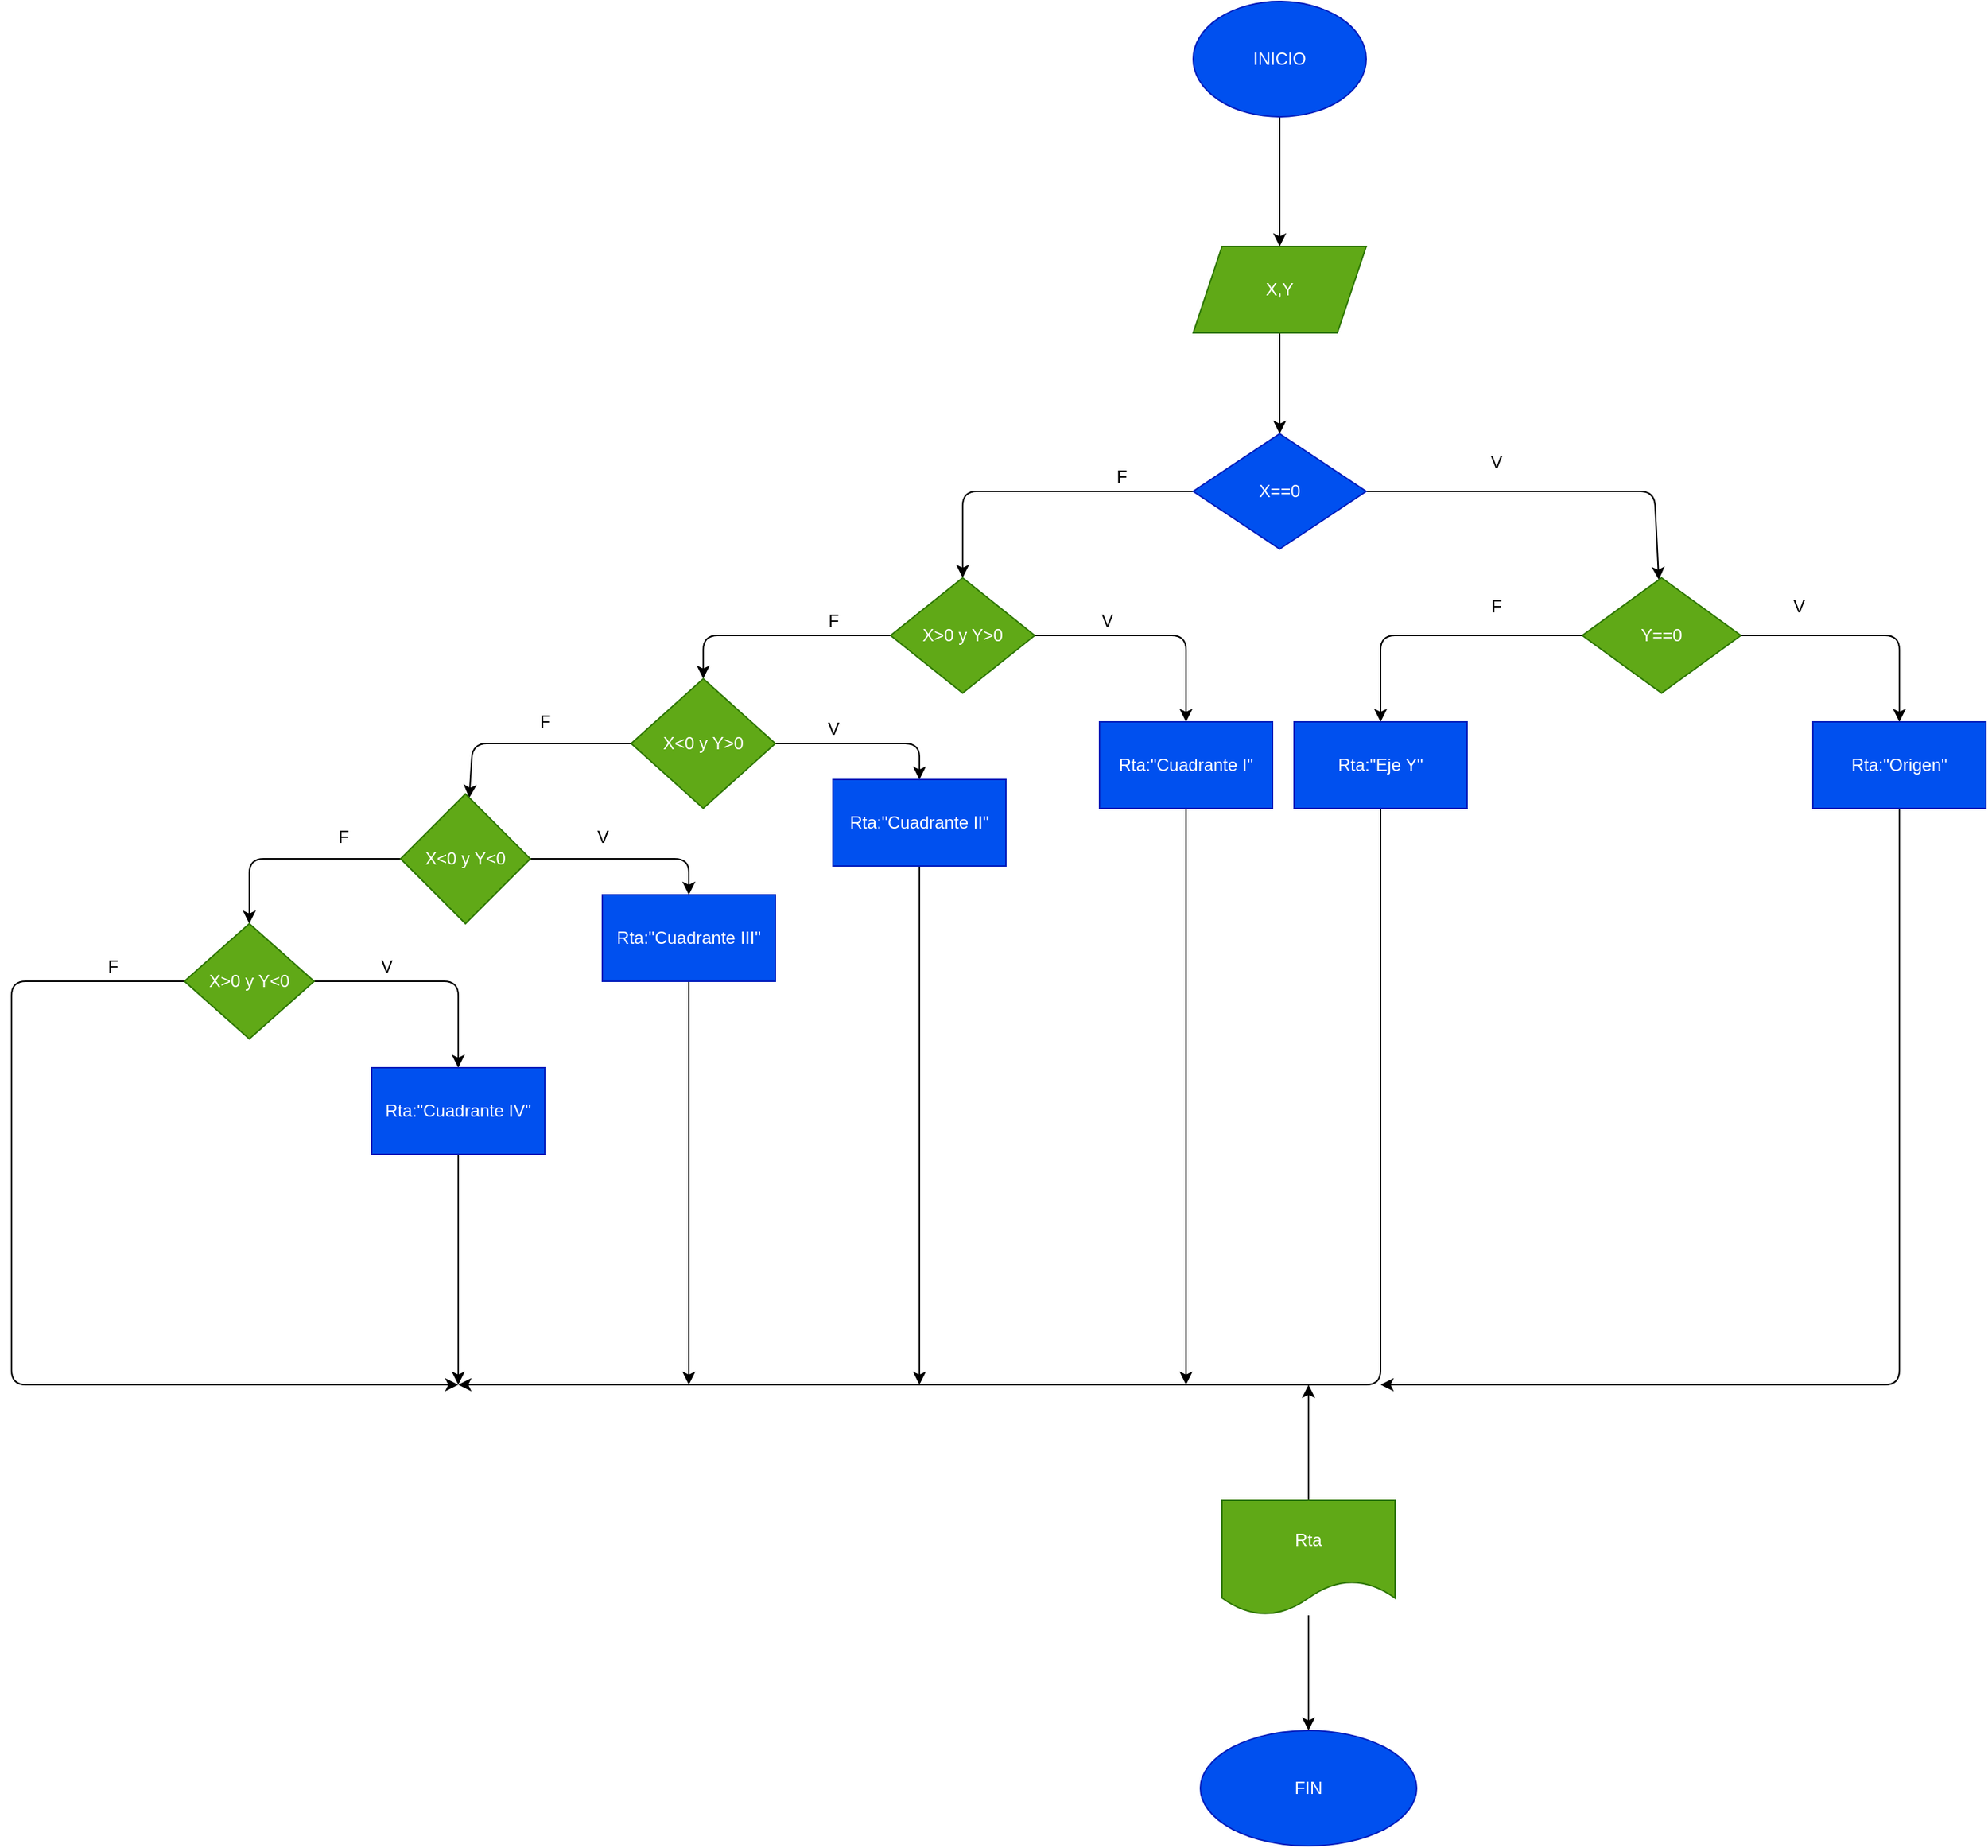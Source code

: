 <mxfile>
    <diagram id="P_f7qQLtOzlyyRJnrn8j" name="Página-1">
        <mxGraphModel dx="1682" dy="480" grid="1" gridSize="10" guides="1" tooltips="1" connect="1" arrows="1" fold="1" page="1" pageScale="1" pageWidth="850" pageHeight="1100" math="0" shadow="0">
            <root>
                <mxCell id="0"/>
                <mxCell id="1" parent="0"/>
                <mxCell id="4" value="" style="edgeStyle=none;html=1;" edge="1" parent="1" source="2" target="3">
                    <mxGeometry relative="1" as="geometry"/>
                </mxCell>
                <mxCell id="2" value="INICIO" style="ellipse;whiteSpace=wrap;html=1;fillColor=#0050ef;strokeColor=#001DBC;fontColor=#ffffff;" vertex="1" parent="1">
                    <mxGeometry x="370" y="40" width="120" height="80" as="geometry"/>
                </mxCell>
                <mxCell id="6" value="" style="edgeStyle=none;html=1;" edge="1" parent="1" source="3" target="5">
                    <mxGeometry relative="1" as="geometry"/>
                </mxCell>
                <mxCell id="3" value="X,Y" style="shape=parallelogram;perimeter=parallelogramPerimeter;whiteSpace=wrap;html=1;fixedSize=1;fillColor=#60a917;fontColor=#ffffff;strokeColor=#2D7600;" vertex="1" parent="1">
                    <mxGeometry x="370" y="210" width="120" height="60" as="geometry"/>
                </mxCell>
                <mxCell id="8" value="" style="edgeStyle=none;html=1;" edge="1" parent="1" source="5" target="7">
                    <mxGeometry relative="1" as="geometry">
                        <Array as="points">
                            <mxPoint x="690" y="380"/>
                        </Array>
                    </mxGeometry>
                </mxCell>
                <mxCell id="10" value="" style="edgeStyle=none;html=1;" edge="1" parent="1" source="5" target="9">
                    <mxGeometry relative="1" as="geometry">
                        <Array as="points">
                            <mxPoint x="210" y="380"/>
                        </Array>
                    </mxGeometry>
                </mxCell>
                <mxCell id="5" value="X==0" style="rhombus;whiteSpace=wrap;html=1;fillColor=#0050ef;fontColor=#ffffff;strokeColor=#001DBC;" vertex="1" parent="1">
                    <mxGeometry x="370" y="340" width="120" height="80" as="geometry"/>
                </mxCell>
                <mxCell id="12" value="" style="edgeStyle=none;html=1;" edge="1" parent="1" source="7" target="11">
                    <mxGeometry relative="1" as="geometry">
                        <Array as="points">
                            <mxPoint x="500" y="480"/>
                        </Array>
                    </mxGeometry>
                </mxCell>
                <mxCell id="14" value="" style="edgeStyle=none;html=1;" edge="1" parent="1" source="7" target="13">
                    <mxGeometry relative="1" as="geometry">
                        <Array as="points">
                            <mxPoint x="860" y="480"/>
                        </Array>
                    </mxGeometry>
                </mxCell>
                <mxCell id="7" value="Y==0" style="rhombus;whiteSpace=wrap;html=1;fillColor=#60a917;fontColor=#ffffff;strokeColor=#2D7600;" vertex="1" parent="1">
                    <mxGeometry x="640" y="440" width="110" height="80" as="geometry"/>
                </mxCell>
                <mxCell id="20" value="" style="edgeStyle=none;html=1;" edge="1" parent="1" source="9" target="19">
                    <mxGeometry relative="1" as="geometry">
                        <Array as="points">
                            <mxPoint x="365" y="480"/>
                        </Array>
                    </mxGeometry>
                </mxCell>
                <mxCell id="22" value="" style="edgeStyle=none;html=1;" edge="1" parent="1" source="9" target="21">
                    <mxGeometry relative="1" as="geometry">
                        <Array as="points">
                            <mxPoint x="30" y="480"/>
                        </Array>
                    </mxGeometry>
                </mxCell>
                <mxCell id="9" value="X&amp;gt;0 y Y&amp;gt;0" style="rhombus;whiteSpace=wrap;html=1;fillColor=#60a917;fontColor=#ffffff;strokeColor=#2D7600;" vertex="1" parent="1">
                    <mxGeometry x="160" y="440" width="100" height="80" as="geometry"/>
                </mxCell>
                <mxCell id="48" style="edgeStyle=none;html=1;exitX=0.5;exitY=1;exitDx=0;exitDy=0;" edge="1" parent="1" source="11">
                    <mxGeometry relative="1" as="geometry">
                        <mxPoint x="-140" y="1000" as="targetPoint"/>
                        <Array as="points">
                            <mxPoint x="500" y="1000"/>
                        </Array>
                    </mxGeometry>
                </mxCell>
                <mxCell id="11" value="Rta:&quot;Eje Y&quot;" style="whiteSpace=wrap;html=1;fillColor=#0050ef;fontColor=#ffffff;strokeColor=#001DBC;" vertex="1" parent="1">
                    <mxGeometry x="440" y="540" width="120" height="60" as="geometry"/>
                </mxCell>
                <mxCell id="55" style="edgeStyle=none;html=1;exitX=0.5;exitY=1;exitDx=0;exitDy=0;" edge="1" parent="1" source="13">
                    <mxGeometry relative="1" as="geometry">
                        <mxPoint x="500" y="1000" as="targetPoint"/>
                        <Array as="points">
                            <mxPoint x="860" y="1000"/>
                        </Array>
                    </mxGeometry>
                </mxCell>
                <mxCell id="13" value="Rta:&quot;Origen&quot;" style="whiteSpace=wrap;html=1;fillColor=#0050ef;fontColor=#ffffff;strokeColor=#001DBC;" vertex="1" parent="1">
                    <mxGeometry x="800" y="540" width="120" height="60" as="geometry"/>
                </mxCell>
                <mxCell id="15" value="F" style="text;html=1;align=center;verticalAlign=middle;resizable=0;points=[];autosize=1;strokeColor=none;fillColor=none;" vertex="1" parent="1">
                    <mxGeometry x="565" y="445" width="30" height="30" as="geometry"/>
                </mxCell>
                <mxCell id="16" value="V" style="text;html=1;align=center;verticalAlign=middle;resizable=0;points=[];autosize=1;strokeColor=none;fillColor=none;" vertex="1" parent="1">
                    <mxGeometry x="775" y="445" width="30" height="30" as="geometry"/>
                </mxCell>
                <mxCell id="17" value="V" style="text;html=1;align=center;verticalAlign=middle;resizable=0;points=[];autosize=1;strokeColor=none;fillColor=none;" vertex="1" parent="1">
                    <mxGeometry x="565" y="345" width="30" height="30" as="geometry"/>
                </mxCell>
                <mxCell id="18" value="F" style="text;html=1;align=center;verticalAlign=middle;resizable=0;points=[];autosize=1;strokeColor=none;fillColor=none;" vertex="1" parent="1">
                    <mxGeometry x="305" y="355" width="30" height="30" as="geometry"/>
                </mxCell>
                <mxCell id="49" style="edgeStyle=none;html=1;exitX=0.5;exitY=1;exitDx=0;exitDy=0;" edge="1" parent="1" source="19">
                    <mxGeometry relative="1" as="geometry">
                        <mxPoint x="365" y="1000" as="targetPoint"/>
                    </mxGeometry>
                </mxCell>
                <mxCell id="19" value="Rta:&quot;Cuadrante I&quot;" style="whiteSpace=wrap;html=1;fillColor=#0050ef;fontColor=#ffffff;strokeColor=#001DBC;" vertex="1" parent="1">
                    <mxGeometry x="305" y="540" width="120" height="60" as="geometry"/>
                </mxCell>
                <mxCell id="27" style="edgeStyle=none;html=1;exitX=1;exitY=0.5;exitDx=0;exitDy=0;entryX=0.5;entryY=0;entryDx=0;entryDy=0;" edge="1" parent="1" source="21" target="26">
                    <mxGeometry relative="1" as="geometry">
                        <Array as="points">
                            <mxPoint x="180" y="555"/>
                        </Array>
                    </mxGeometry>
                </mxCell>
                <mxCell id="32" value="" style="edgeStyle=none;html=1;" edge="1" parent="1" source="21" target="31">
                    <mxGeometry relative="1" as="geometry">
                        <Array as="points">
                            <mxPoint x="-130" y="555"/>
                        </Array>
                    </mxGeometry>
                </mxCell>
                <mxCell id="21" value="X&amp;lt;0 y Y&amp;gt;0" style="rhombus;whiteSpace=wrap;html=1;fillColor=#60a917;fontColor=#ffffff;strokeColor=#2D7600;" vertex="1" parent="1">
                    <mxGeometry x="-20" y="510" width="100" height="90" as="geometry"/>
                </mxCell>
                <mxCell id="45" style="edgeStyle=none;html=1;exitX=0.5;exitY=1;exitDx=0;exitDy=0;" edge="1" parent="1" source="26">
                    <mxGeometry relative="1" as="geometry">
                        <mxPoint x="180" y="1000" as="targetPoint"/>
                    </mxGeometry>
                </mxCell>
                <mxCell id="26" value="Rta:&quot;Cuadrante II&quot;" style="whiteSpace=wrap;html=1;fillColor=#0050ef;fontColor=#ffffff;strokeColor=#001DBC;" vertex="1" parent="1">
                    <mxGeometry x="120" y="580" width="120" height="60" as="geometry"/>
                </mxCell>
                <mxCell id="28" value="V" style="text;html=1;align=center;verticalAlign=middle;resizable=0;points=[];autosize=1;strokeColor=none;fillColor=none;" vertex="1" parent="1">
                    <mxGeometry x="295" y="455" width="30" height="30" as="geometry"/>
                </mxCell>
                <mxCell id="29" value="F" style="text;html=1;align=center;verticalAlign=middle;resizable=0;points=[];autosize=1;strokeColor=none;fillColor=none;" vertex="1" parent="1">
                    <mxGeometry x="105" y="455" width="30" height="30" as="geometry"/>
                </mxCell>
                <mxCell id="30" value="V" style="text;html=1;align=center;verticalAlign=middle;resizable=0;points=[];autosize=1;strokeColor=none;fillColor=none;" vertex="1" parent="1">
                    <mxGeometry x="105" y="530" width="30" height="30" as="geometry"/>
                </mxCell>
                <mxCell id="36" style="edgeStyle=none;html=1;exitX=1;exitY=0.5;exitDx=0;exitDy=0;entryX=0.5;entryY=0;entryDx=0;entryDy=0;" edge="1" parent="1" source="31" target="35">
                    <mxGeometry relative="1" as="geometry">
                        <Array as="points">
                            <mxPoint x="20" y="635"/>
                        </Array>
                    </mxGeometry>
                </mxCell>
                <mxCell id="38" value="" style="edgeStyle=none;html=1;" edge="1" parent="1" source="31" target="37">
                    <mxGeometry relative="1" as="geometry">
                        <Array as="points">
                            <mxPoint x="-285" y="635"/>
                        </Array>
                    </mxGeometry>
                </mxCell>
                <mxCell id="31" value="X&amp;lt;0 y Y&amp;lt;0" style="rhombus;whiteSpace=wrap;html=1;fillColor=#60a917;fontColor=#ffffff;strokeColor=#2D7600;" vertex="1" parent="1">
                    <mxGeometry x="-180" y="590" width="90" height="90" as="geometry"/>
                </mxCell>
                <mxCell id="33" value="F" style="text;html=1;align=center;verticalAlign=middle;resizable=0;points=[];autosize=1;strokeColor=none;fillColor=none;" vertex="1" parent="1">
                    <mxGeometry x="-95" y="525" width="30" height="30" as="geometry"/>
                </mxCell>
                <mxCell id="44" style="edgeStyle=none;html=1;exitX=0.5;exitY=1;exitDx=0;exitDy=0;" edge="1" parent="1" source="35">
                    <mxGeometry relative="1" as="geometry">
                        <mxPoint x="20" y="1000" as="targetPoint"/>
                    </mxGeometry>
                </mxCell>
                <mxCell id="35" value="Rta:&quot;Cuadrante III&quot;" style="whiteSpace=wrap;html=1;fillColor=#0050ef;fontColor=#ffffff;strokeColor=#001DBC;" vertex="1" parent="1">
                    <mxGeometry x="-40" y="660" width="120" height="60" as="geometry"/>
                </mxCell>
                <mxCell id="40" value="" style="edgeStyle=none;html=1;" edge="1" parent="1" source="37" target="39">
                    <mxGeometry relative="1" as="geometry">
                        <Array as="points">
                            <mxPoint x="-140" y="720"/>
                        </Array>
                    </mxGeometry>
                </mxCell>
                <mxCell id="42" value="" style="edgeStyle=none;html=1;" edge="1" parent="1" source="37">
                    <mxGeometry relative="1" as="geometry">
                        <mxPoint x="-140" y="1000" as="targetPoint"/>
                        <Array as="points">
                            <mxPoint x="-450" y="720"/>
                            <mxPoint x="-450" y="1000"/>
                        </Array>
                    </mxGeometry>
                </mxCell>
                <mxCell id="37" value="X&amp;gt;0 y Y&amp;lt;0" style="rhombus;whiteSpace=wrap;html=1;fillColor=#60a917;fontColor=#ffffff;strokeColor=#2D7600;" vertex="1" parent="1">
                    <mxGeometry x="-330" y="680" width="90" height="80" as="geometry"/>
                </mxCell>
                <mxCell id="58" style="edgeStyle=none;html=1;exitX=0.5;exitY=1;exitDx=0;exitDy=0;" edge="1" parent="1" source="39">
                    <mxGeometry relative="1" as="geometry">
                        <mxPoint x="-140" y="1000" as="targetPoint"/>
                    </mxGeometry>
                </mxCell>
                <mxCell id="39" value="Rta:&quot;Cuadrante IV&quot;" style="whiteSpace=wrap;html=1;fillColor=#0050ef;fontColor=#ffffff;strokeColor=#001DBC;" vertex="1" parent="1">
                    <mxGeometry x="-200" y="780" width="120" height="60" as="geometry"/>
                </mxCell>
                <mxCell id="50" value="V" style="text;html=1;align=center;verticalAlign=middle;resizable=0;points=[];autosize=1;strokeColor=none;fillColor=none;" vertex="1" parent="1">
                    <mxGeometry x="-55" y="605" width="30" height="30" as="geometry"/>
                </mxCell>
                <mxCell id="51" value="F" style="text;html=1;align=center;verticalAlign=middle;resizable=0;points=[];autosize=1;strokeColor=none;fillColor=none;" vertex="1" parent="1">
                    <mxGeometry x="-235" y="605" width="30" height="30" as="geometry"/>
                </mxCell>
                <mxCell id="53" value="V" style="text;html=1;align=center;verticalAlign=middle;resizable=0;points=[];autosize=1;strokeColor=none;fillColor=none;" vertex="1" parent="1">
                    <mxGeometry x="-205" y="695" width="30" height="30" as="geometry"/>
                </mxCell>
                <mxCell id="54" value="F" style="text;html=1;align=center;verticalAlign=middle;resizable=0;points=[];autosize=1;strokeColor=none;fillColor=none;" vertex="1" parent="1">
                    <mxGeometry x="-395" y="695" width="30" height="30" as="geometry"/>
                </mxCell>
                <mxCell id="59" style="edgeStyle=none;html=1;exitX=0.5;exitY=0;exitDx=0;exitDy=0;" edge="1" parent="1" source="56">
                    <mxGeometry relative="1" as="geometry">
                        <mxPoint x="450" y="1000" as="targetPoint"/>
                    </mxGeometry>
                </mxCell>
                <mxCell id="61" value="" style="edgeStyle=none;html=1;" edge="1" parent="1" source="56" target="60">
                    <mxGeometry relative="1" as="geometry"/>
                </mxCell>
                <mxCell id="56" value="Rta" style="shape=document;whiteSpace=wrap;html=1;boundedLbl=1;fillColor=#60a917;fontColor=#ffffff;strokeColor=#2D7600;" vertex="1" parent="1">
                    <mxGeometry x="390" y="1080" width="120" height="80" as="geometry"/>
                </mxCell>
                <mxCell id="60" value="FIN" style="ellipse;whiteSpace=wrap;html=1;fillColor=#0050ef;fontColor=#ffffff;strokeColor=#001DBC;" vertex="1" parent="1">
                    <mxGeometry x="375" y="1240" width="150" height="80" as="geometry"/>
                </mxCell>
            </root>
        </mxGraphModel>
    </diagram>
</mxfile>